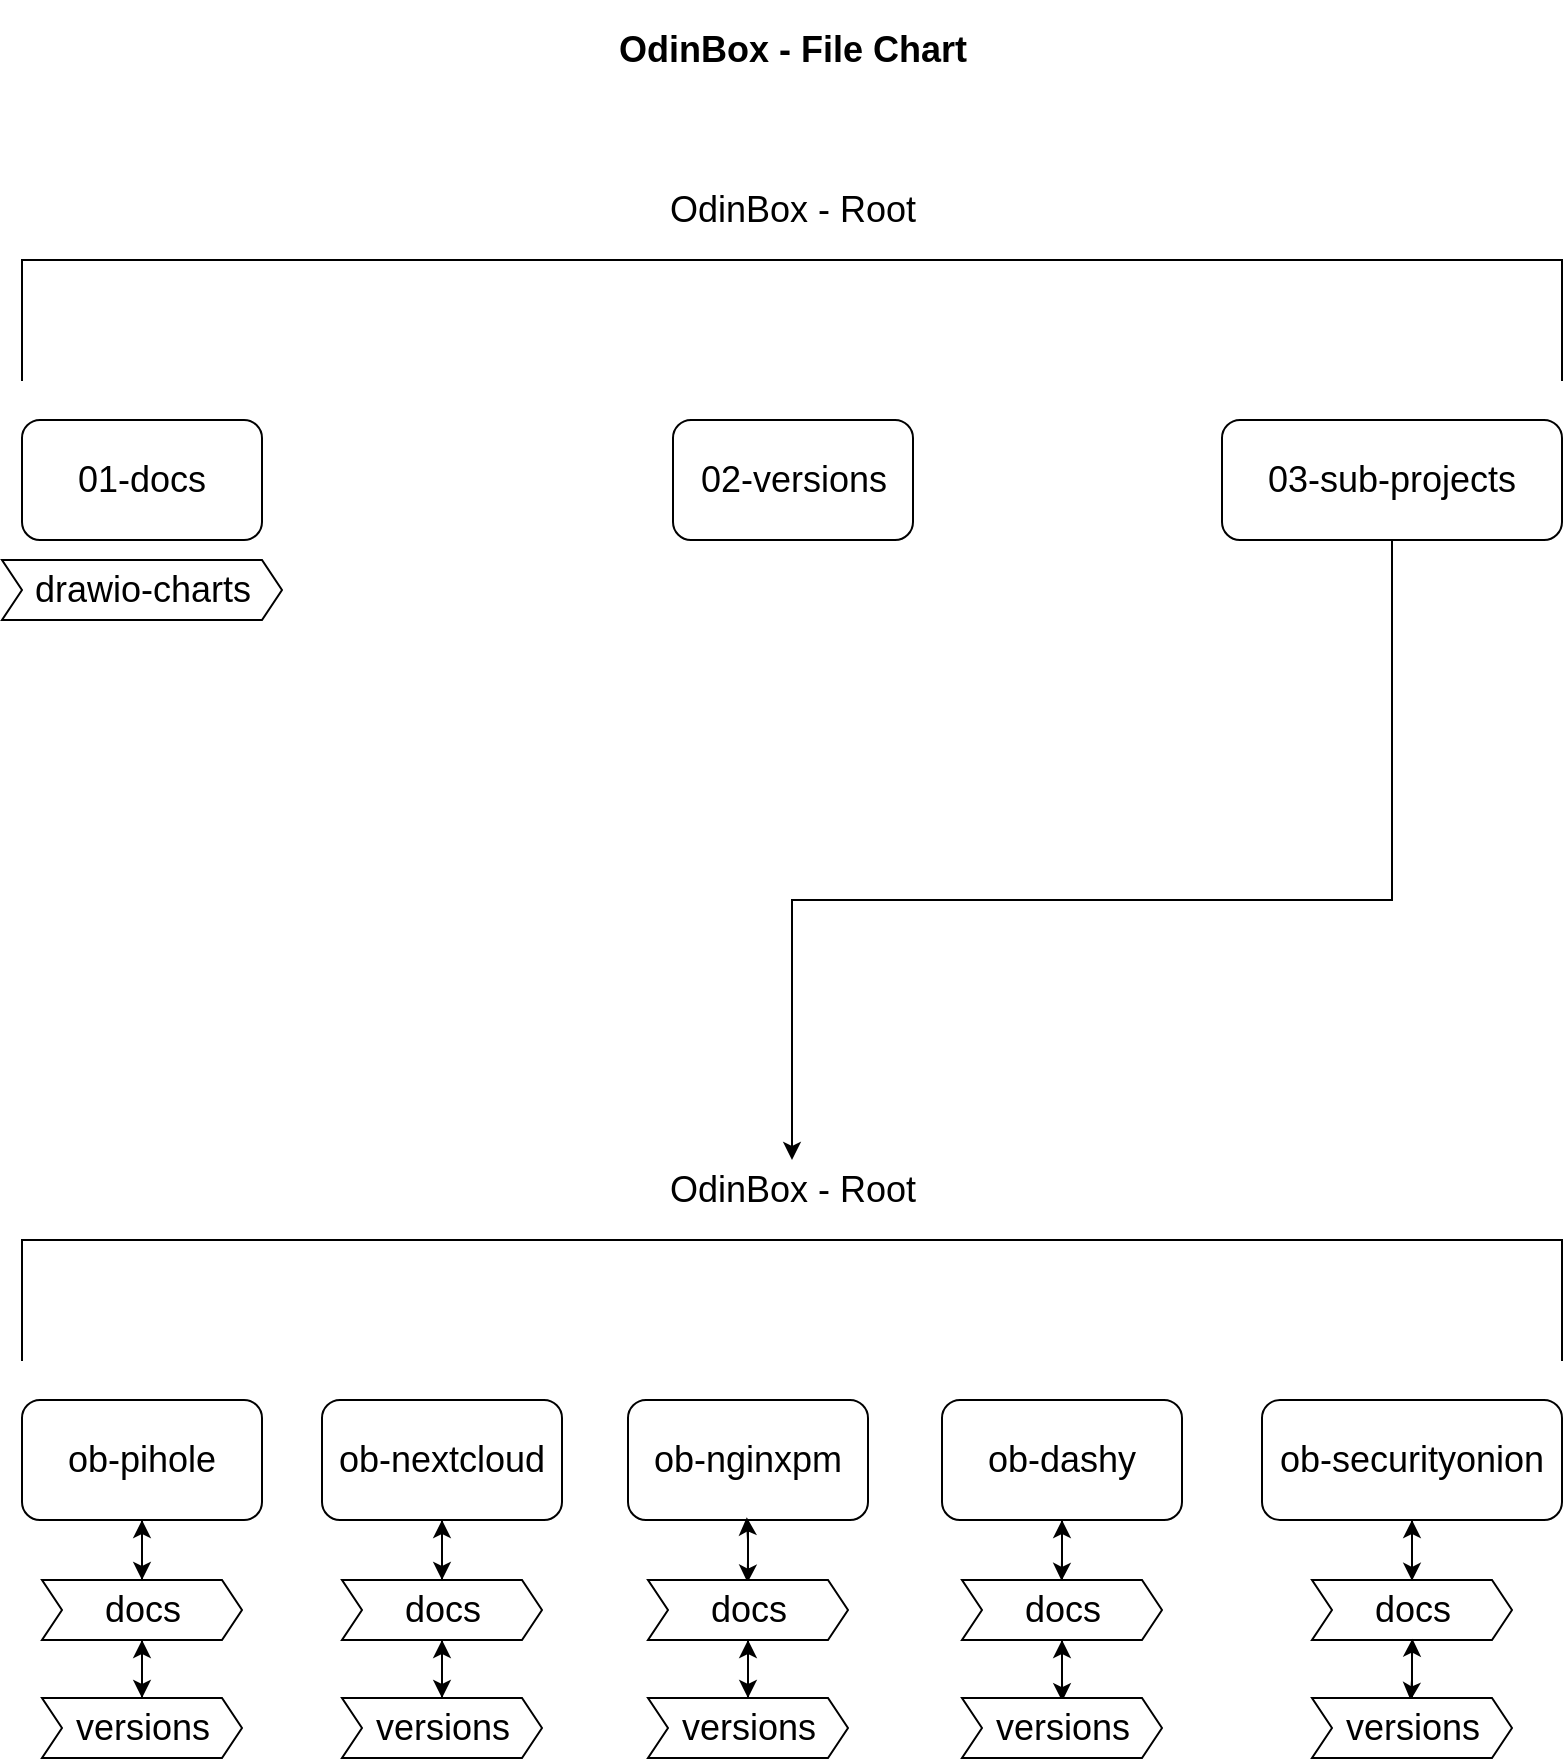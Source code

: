 <mxfile version="20.8.16" type="device"><diagram name="Page-1" id="ie84lNhvDJ6ZQVyHbbtW"><mxGraphModel dx="1332" dy="665" grid="1" gridSize="10" guides="1" tooltips="1" connect="1" arrows="1" fold="1" page="1" pageScale="1" pageWidth="850" pageHeight="1100" math="0" shadow="0"><root><mxCell id="0"/><mxCell id="1" parent="0"/><mxCell id="JX5hDplVZWPU06g4u3Cv-1" value="&lt;font style=&quot;font-size: 18px;&quot;&gt;&lt;b&gt;OdinBox - File Chart&lt;/b&gt;&lt;/font&gt;" style="text;html=1;strokeColor=none;fillColor=none;align=center;verticalAlign=middle;whiteSpace=wrap;rounded=0;" parent="1" vertex="1"><mxGeometry x="298" y="30" width="255" height="50" as="geometry"/></mxCell><mxCell id="JX5hDplVZWPU06g4u3Cv-2" value="" style="shape=partialRectangle;whiteSpace=wrap;html=1;bottom=1;right=1;left=1;top=0;fillColor=none;routingCenterX=-0.5;fontSize=18;rotation=-180;" parent="1" vertex="1"><mxGeometry x="40" y="160" width="770" height="60" as="geometry"/></mxCell><mxCell id="JX5hDplVZWPU06g4u3Cv-3" value="OdinBox - Root" style="text;html=1;strokeColor=none;fillColor=none;align=center;verticalAlign=middle;whiteSpace=wrap;rounded=0;fontSize=18;" parent="1" vertex="1"><mxGeometry x="343" y="120" width="165" height="30" as="geometry"/></mxCell><mxCell id="JX5hDplVZWPU06g4u3Cv-4" value="01-docs" style="rounded=1;whiteSpace=wrap;html=1;fontSize=18;" parent="1" vertex="1"><mxGeometry x="40" y="240" width="120" height="60" as="geometry"/></mxCell><mxCell id="JX5hDplVZWPU06g4u3Cv-5" value="02-versions" style="rounded=1;whiteSpace=wrap;html=1;fontSize=18;" parent="1" vertex="1"><mxGeometry x="365.5" y="240" width="120" height="60" as="geometry"/></mxCell><mxCell id="JX5hDplVZWPU06g4u3Cv-10" style="edgeStyle=orthogonalEdgeStyle;rounded=0;orthogonalLoop=1;jettySize=auto;html=1;fontSize=18;" parent="1" source="JX5hDplVZWPU06g4u3Cv-6" target="JX5hDplVZWPU06g4u3Cv-9" edge="1"><mxGeometry relative="1" as="geometry"><Array as="points"><mxPoint x="725" y="480"/><mxPoint x="425" y="480"/></Array></mxGeometry></mxCell><mxCell id="JX5hDplVZWPU06g4u3Cv-6" value="03-sub-projects" style="rounded=1;whiteSpace=wrap;html=1;fontSize=18;" parent="1" vertex="1"><mxGeometry x="640" y="240" width="170" height="60" as="geometry"/></mxCell><mxCell id="JX5hDplVZWPU06g4u3Cv-8" value="" style="shape=partialRectangle;whiteSpace=wrap;html=1;bottom=1;right=1;left=1;top=0;fillColor=none;routingCenterX=-0.5;fontSize=18;rotation=-180;" parent="1" vertex="1"><mxGeometry x="40" y="650" width="770" height="60" as="geometry"/></mxCell><mxCell id="JX5hDplVZWPU06g4u3Cv-9" value="OdinBox - Root" style="text;html=1;strokeColor=none;fillColor=none;align=center;verticalAlign=middle;whiteSpace=wrap;rounded=0;fontSize=18;" parent="1" vertex="1"><mxGeometry x="343" y="610" width="165" height="30" as="geometry"/></mxCell><mxCell id="JX5hDplVZWPU06g4u3Cv-29" style="edgeStyle=orthogonalEdgeStyle;rounded=0;orthogonalLoop=1;jettySize=auto;html=1;fontSize=18;" parent="1" source="JX5hDplVZWPU06g4u3Cv-11" target="JX5hDplVZWPU06g4u3Cv-19" edge="1"><mxGeometry relative="1" as="geometry"/></mxCell><mxCell id="JX5hDplVZWPU06g4u3Cv-11" value="ob-pihole" style="rounded=1;whiteSpace=wrap;html=1;fontSize=18;" parent="1" vertex="1"><mxGeometry x="40" y="730" width="120" height="60" as="geometry"/></mxCell><mxCell id="JX5hDplVZWPU06g4u3Cv-34" style="edgeStyle=orthogonalEdgeStyle;rounded=0;orthogonalLoop=1;jettySize=auto;html=1;fontSize=18;" parent="1" source="JX5hDplVZWPU06g4u3Cv-13" target="JX5hDplVZWPU06g4u3Cv-21" edge="1"><mxGeometry relative="1" as="geometry"/></mxCell><mxCell id="JX5hDplVZWPU06g4u3Cv-13" value="ob-nextcloud" style="rounded=1;whiteSpace=wrap;html=1;fontSize=18;" parent="1" vertex="1"><mxGeometry x="190" y="730" width="120" height="60" as="geometry"/></mxCell><mxCell id="JX5hDplVZWPU06g4u3Cv-39" style="edgeStyle=orthogonalEdgeStyle;rounded=0;orthogonalLoop=1;jettySize=auto;html=1;entryX=0.498;entryY=0.043;entryDx=0;entryDy=0;entryPerimeter=0;fontSize=18;" parent="1" source="JX5hDplVZWPU06g4u3Cv-14" target="JX5hDplVZWPU06g4u3Cv-23" edge="1"><mxGeometry relative="1" as="geometry"/></mxCell><mxCell id="JX5hDplVZWPU06g4u3Cv-14" value="ob-nginxpm" style="rounded=1;whiteSpace=wrap;html=1;fontSize=18;" parent="1" vertex="1"><mxGeometry x="343" y="730" width="120" height="60" as="geometry"/></mxCell><mxCell id="JX5hDplVZWPU06g4u3Cv-43" style="edgeStyle=orthogonalEdgeStyle;rounded=0;orthogonalLoop=1;jettySize=auto;html=1;entryX=0.498;entryY=0.013;entryDx=0;entryDy=0;entryPerimeter=0;fontSize=18;" parent="1" source="JX5hDplVZWPU06g4u3Cv-15" target="JX5hDplVZWPU06g4u3Cv-25" edge="1"><mxGeometry relative="1" as="geometry"/></mxCell><mxCell id="JX5hDplVZWPU06g4u3Cv-15" value="ob-dashy" style="rounded=1;whiteSpace=wrap;html=1;fontSize=18;" parent="1" vertex="1"><mxGeometry x="500" y="730" width="120" height="60" as="geometry"/></mxCell><mxCell id="JX5hDplVZWPU06g4u3Cv-47" style="edgeStyle=orthogonalEdgeStyle;rounded=0;orthogonalLoop=1;jettySize=auto;html=1;entryX=0.5;entryY=0.013;entryDx=0;entryDy=0;entryPerimeter=0;fontSize=18;" parent="1" source="JX5hDplVZWPU06g4u3Cv-16" target="JX5hDplVZWPU06g4u3Cv-27" edge="1"><mxGeometry relative="1" as="geometry"/></mxCell><mxCell id="JX5hDplVZWPU06g4u3Cv-16" value="ob-securityonion" style="rounded=1;whiteSpace=wrap;html=1;fontSize=18;" parent="1" vertex="1"><mxGeometry x="660" y="730" width="150" height="60" as="geometry"/></mxCell><mxCell id="JX5hDplVZWPU06g4u3Cv-31" style="edgeStyle=orthogonalEdgeStyle;rounded=0;orthogonalLoop=1;jettySize=auto;html=1;entryX=0.5;entryY=1;entryDx=0;entryDy=0;fontSize=18;" parent="1" source="JX5hDplVZWPU06g4u3Cv-19" target="JX5hDplVZWPU06g4u3Cv-11" edge="1"><mxGeometry relative="1" as="geometry"/></mxCell><mxCell id="JX5hDplVZWPU06g4u3Cv-32" style="edgeStyle=orthogonalEdgeStyle;rounded=0;orthogonalLoop=1;jettySize=auto;html=1;fontSize=18;" parent="1" source="JX5hDplVZWPU06g4u3Cv-19" target="JX5hDplVZWPU06g4u3Cv-20" edge="1"><mxGeometry relative="1" as="geometry"/></mxCell><mxCell id="JX5hDplVZWPU06g4u3Cv-19" value="docs" style="html=1;shadow=0;dashed=0;align=center;verticalAlign=middle;shape=mxgraph.arrows2.arrow;dy=0;dx=10;notch=10;fontSize=18;" parent="1" vertex="1"><mxGeometry x="50" y="820" width="100" height="30" as="geometry"/></mxCell><mxCell id="JX5hDplVZWPU06g4u3Cv-33" style="edgeStyle=orthogonalEdgeStyle;rounded=0;orthogonalLoop=1;jettySize=auto;html=1;fontSize=18;" parent="1" source="JX5hDplVZWPU06g4u3Cv-20" target="JX5hDplVZWPU06g4u3Cv-19" edge="1"><mxGeometry relative="1" as="geometry"/></mxCell><mxCell id="JX5hDplVZWPU06g4u3Cv-20" value="versions" style="html=1;shadow=0;dashed=0;align=center;verticalAlign=middle;shape=mxgraph.arrows2.arrow;dy=0;dx=10;notch=10;fontSize=18;" parent="1" vertex="1"><mxGeometry x="50" y="879" width="100" height="30" as="geometry"/></mxCell><mxCell id="JX5hDplVZWPU06g4u3Cv-35" style="edgeStyle=orthogonalEdgeStyle;rounded=0;orthogonalLoop=1;jettySize=auto;html=1;fontSize=18;" parent="1" source="JX5hDplVZWPU06g4u3Cv-21" target="JX5hDplVZWPU06g4u3Cv-22" edge="1"><mxGeometry relative="1" as="geometry"/></mxCell><mxCell id="JX5hDplVZWPU06g4u3Cv-38" style="edgeStyle=orthogonalEdgeStyle;rounded=0;orthogonalLoop=1;jettySize=auto;html=1;entryX=0.5;entryY=1;entryDx=0;entryDy=0;fontSize=18;" parent="1" source="JX5hDplVZWPU06g4u3Cv-21" target="JX5hDplVZWPU06g4u3Cv-13" edge="1"><mxGeometry relative="1" as="geometry"/></mxCell><mxCell id="JX5hDplVZWPU06g4u3Cv-21" value="docs" style="html=1;shadow=0;dashed=0;align=center;verticalAlign=middle;shape=mxgraph.arrows2.arrow;dy=0;dx=10;notch=10;fontSize=18;" parent="1" vertex="1"><mxGeometry x="200" y="820" width="100" height="30" as="geometry"/></mxCell><mxCell id="JX5hDplVZWPU06g4u3Cv-37" style="edgeStyle=orthogonalEdgeStyle;rounded=0;orthogonalLoop=1;jettySize=auto;html=1;fontSize=18;" parent="1" source="JX5hDplVZWPU06g4u3Cv-22" target="JX5hDplVZWPU06g4u3Cv-21" edge="1"><mxGeometry relative="1" as="geometry"/></mxCell><mxCell id="JX5hDplVZWPU06g4u3Cv-22" value="versions" style="html=1;shadow=0;dashed=0;align=center;verticalAlign=middle;shape=mxgraph.arrows2.arrow;dy=0;dx=10;notch=10;fontSize=18;" parent="1" vertex="1"><mxGeometry x="200" y="879" width="100" height="30" as="geometry"/></mxCell><mxCell id="JX5hDplVZWPU06g4u3Cv-40" style="edgeStyle=orthogonalEdgeStyle;rounded=0;orthogonalLoop=1;jettySize=auto;html=1;fontSize=18;" parent="1" source="JX5hDplVZWPU06g4u3Cv-23" target="JX5hDplVZWPU06g4u3Cv-24" edge="1"><mxGeometry relative="1" as="geometry"/></mxCell><mxCell id="JX5hDplVZWPU06g4u3Cv-42" style="edgeStyle=orthogonalEdgeStyle;rounded=0;orthogonalLoop=1;jettySize=auto;html=1;entryX=0.495;entryY=0.978;entryDx=0;entryDy=0;entryPerimeter=0;fontSize=18;" parent="1" source="JX5hDplVZWPU06g4u3Cv-23" target="JX5hDplVZWPU06g4u3Cv-14" edge="1"><mxGeometry relative="1" as="geometry"/></mxCell><mxCell id="JX5hDplVZWPU06g4u3Cv-23" value="docs" style="html=1;shadow=0;dashed=0;align=center;verticalAlign=middle;shape=mxgraph.arrows2.arrow;dy=0;dx=10;notch=10;fontSize=18;" parent="1" vertex="1"><mxGeometry x="353" y="820" width="100" height="30" as="geometry"/></mxCell><mxCell id="JX5hDplVZWPU06g4u3Cv-41" style="edgeStyle=orthogonalEdgeStyle;rounded=0;orthogonalLoop=1;jettySize=auto;html=1;fontSize=18;" parent="1" source="JX5hDplVZWPU06g4u3Cv-24" target="JX5hDplVZWPU06g4u3Cv-23" edge="1"><mxGeometry relative="1" as="geometry"/></mxCell><mxCell id="JX5hDplVZWPU06g4u3Cv-24" value="versions" style="html=1;shadow=0;dashed=0;align=center;verticalAlign=middle;shape=mxgraph.arrows2.arrow;dy=0;dx=10;notch=10;fontSize=18;" parent="1" vertex="1"><mxGeometry x="353" y="879" width="100" height="30" as="geometry"/></mxCell><mxCell id="JX5hDplVZWPU06g4u3Cv-44" style="edgeStyle=orthogonalEdgeStyle;rounded=0;orthogonalLoop=1;jettySize=auto;html=1;entryX=0.5;entryY=1;entryDx=0;entryDy=0;fontSize=18;" parent="1" source="JX5hDplVZWPU06g4u3Cv-25" target="JX5hDplVZWPU06g4u3Cv-15" edge="1"><mxGeometry relative="1" as="geometry"/></mxCell><mxCell id="JX5hDplVZWPU06g4u3Cv-45" style="edgeStyle=orthogonalEdgeStyle;rounded=0;orthogonalLoop=1;jettySize=auto;html=1;entryX=0.501;entryY=0.054;entryDx=0;entryDy=0;entryPerimeter=0;fontSize=18;" parent="1" source="JX5hDplVZWPU06g4u3Cv-25" target="JX5hDplVZWPU06g4u3Cv-26" edge="1"><mxGeometry relative="1" as="geometry"/></mxCell><mxCell id="JX5hDplVZWPU06g4u3Cv-25" value="docs" style="html=1;shadow=0;dashed=0;align=center;verticalAlign=middle;shape=mxgraph.arrows2.arrow;dy=0;dx=10;notch=10;fontSize=18;" parent="1" vertex="1"><mxGeometry x="510" y="820" width="100" height="30" as="geometry"/></mxCell><mxCell id="JX5hDplVZWPU06g4u3Cv-46" style="edgeStyle=orthogonalEdgeStyle;rounded=0;orthogonalLoop=1;jettySize=auto;html=1;fontSize=18;" parent="1" source="JX5hDplVZWPU06g4u3Cv-26" target="JX5hDplVZWPU06g4u3Cv-25" edge="1"><mxGeometry relative="1" as="geometry"/></mxCell><mxCell id="JX5hDplVZWPU06g4u3Cv-26" value="versions" style="html=1;shadow=0;dashed=0;align=center;verticalAlign=middle;shape=mxgraph.arrows2.arrow;dy=0;dx=10;notch=10;fontSize=18;" parent="1" vertex="1"><mxGeometry x="510" y="879" width="100" height="30" as="geometry"/></mxCell><mxCell id="JX5hDplVZWPU06g4u3Cv-48" style="edgeStyle=orthogonalEdgeStyle;rounded=0;orthogonalLoop=1;jettySize=auto;html=1;entryX=0.5;entryY=1;entryDx=0;entryDy=0;fontSize=18;" parent="1" source="JX5hDplVZWPU06g4u3Cv-27" target="JX5hDplVZWPU06g4u3Cv-16" edge="1"><mxGeometry relative="1" as="geometry"/></mxCell><mxCell id="JX5hDplVZWPU06g4u3Cv-49" style="edgeStyle=orthogonalEdgeStyle;rounded=0;orthogonalLoop=1;jettySize=auto;html=1;entryX=0.493;entryY=0.038;entryDx=0;entryDy=0;entryPerimeter=0;fontSize=18;" parent="1" source="JX5hDplVZWPU06g4u3Cv-27" target="JX5hDplVZWPU06g4u3Cv-28" edge="1"><mxGeometry relative="1" as="geometry"/></mxCell><mxCell id="JX5hDplVZWPU06g4u3Cv-27" value="docs" style="html=1;shadow=0;dashed=0;align=center;verticalAlign=middle;shape=mxgraph.arrows2.arrow;dy=0;dx=10;notch=10;fontSize=18;" parent="1" vertex="1"><mxGeometry x="685" y="820" width="100" height="30" as="geometry"/></mxCell><mxCell id="JX5hDplVZWPU06g4u3Cv-50" style="edgeStyle=orthogonalEdgeStyle;rounded=0;orthogonalLoop=1;jettySize=auto;html=1;entryX=0.502;entryY=0.978;entryDx=0;entryDy=0;entryPerimeter=0;fontSize=18;" parent="1" source="JX5hDplVZWPU06g4u3Cv-28" target="JX5hDplVZWPU06g4u3Cv-27" edge="1"><mxGeometry relative="1" as="geometry"/></mxCell><mxCell id="JX5hDplVZWPU06g4u3Cv-28" value="versions" style="html=1;shadow=0;dashed=0;align=center;verticalAlign=middle;shape=mxgraph.arrows2.arrow;dy=0;dx=10;notch=10;fontSize=18;" parent="1" vertex="1"><mxGeometry x="685" y="879" width="100" height="30" as="geometry"/></mxCell><mxCell id="y-ud9eo52-FOrVAZuVED-1" value="drawio-charts" style="html=1;shadow=0;dashed=0;align=center;verticalAlign=middle;shape=mxgraph.arrows2.arrow;dy=0;dx=10;notch=10;fontSize=18;" vertex="1" parent="1"><mxGeometry x="30" y="310" width="140" height="30" as="geometry"/></mxCell></root></mxGraphModel></diagram></mxfile>